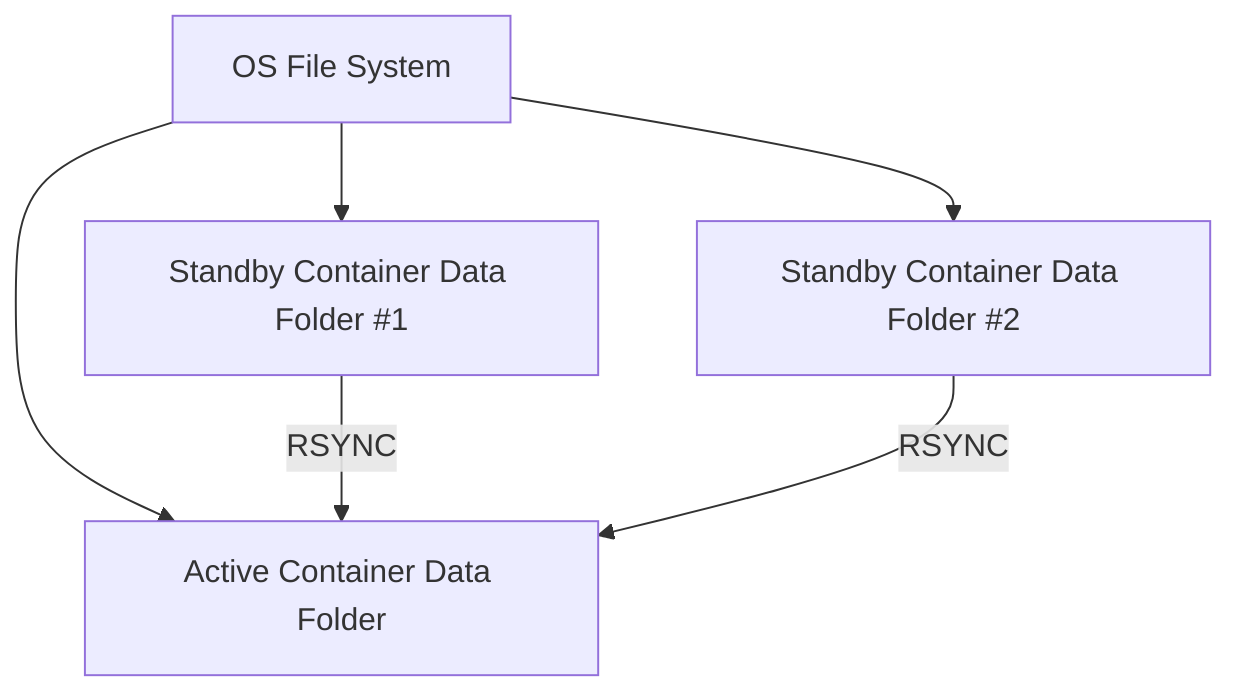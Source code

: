 graph TD
    A[OS File System]
    A --> B[Active Container Data Folder]
    A --> C[Standby Container Data Folder #1]
    A --> D[Standby Container Data Folder #2]
    C & D -->|RSYNC| B